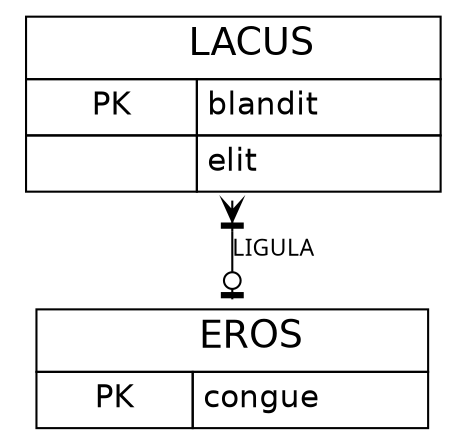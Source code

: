 digraph{
  layout=dot
  bgcolor="#FFFFFF"
  nodesep=0.5

  // Nodes
  node [
      shape=none
      fontcolor="#000000"
      fontsize=15
      fontname="Helvetica"
]
  node [
      shape=none
      fontcolor="#000000"
      fontsize=15
      fontname="Helvetica"
]
  1 [label=<<table
        border="0"
        cellborder="1"
        cellspacing="0"
        bgcolor="#FFFFFF"
        color="#000000"
        cellpadding="4"
    >
        <tr>
            <td bgcolor="#FFFFFF" colspan="2">
                <font
                    color="#000000"
                    point-size="18"
                >LACUS</font>
            </td>
        </tr>
        <tr><td>PK</td><td align="left">blandit</td></tr>
        <tr><td> </td><td align="left">elit</td></tr>
    </table>
>]
  2 [label=<<table
        border="0"
        cellborder="1"
        cellspacing="0"
        bgcolor="#FFFFFF"
        color="#000000"
        cellpadding="4"
    >
        <tr>
            <td bgcolor="#FFFFFF" colspan="2">
                <font
                    color="#000000"
                    point-size="18"
                >EROS</font>
            </td>
        </tr>
        <tr><td>PK</td><td align="left">congue</td></tr>
    </table>
>]

  // Edges
  edge [
    penwidth=1
    color="#000000"
    fontcolor="#000000"
    fontname="Futura"
    fontsize=11
    dir=both
  ]
  1 -> 2 [arrowhead="teeodot" arrowtail="crowtee" label="LIGULA"]
}
